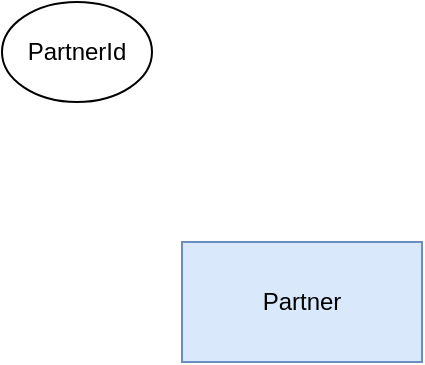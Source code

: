 <mxfile version="13.5.8" type="github">
  <diagram id="--KjgPQIVGXBUbe5P41M" name="Page-1">
    <mxGraphModel dx="1422" dy="713" grid="1" gridSize="10" guides="1" tooltips="1" connect="1" arrows="1" fold="1" page="1" pageScale="1" pageWidth="827" pageHeight="1169" math="0" shadow="0">
      <root>
        <mxCell id="0" />
        <mxCell id="1" parent="0" />
        <mxCell id="kYkHqDoYnJZJSNTFdSQb-1" value="Partner" style="rounded=0;whiteSpace=wrap;html=1;fillColor=#dae8fc;strokeColor=#6c8ebf;" vertex="1" parent="1">
          <mxGeometry x="230" y="270" width="120" height="60" as="geometry" />
        </mxCell>
        <mxCell id="kYkHqDoYnJZJSNTFdSQb-2" value="PartnerId" style="ellipse;whiteSpace=wrap;html=1;" vertex="1" parent="1">
          <mxGeometry x="140" y="150" width="75" height="50" as="geometry" />
        </mxCell>
      </root>
    </mxGraphModel>
  </diagram>
</mxfile>
